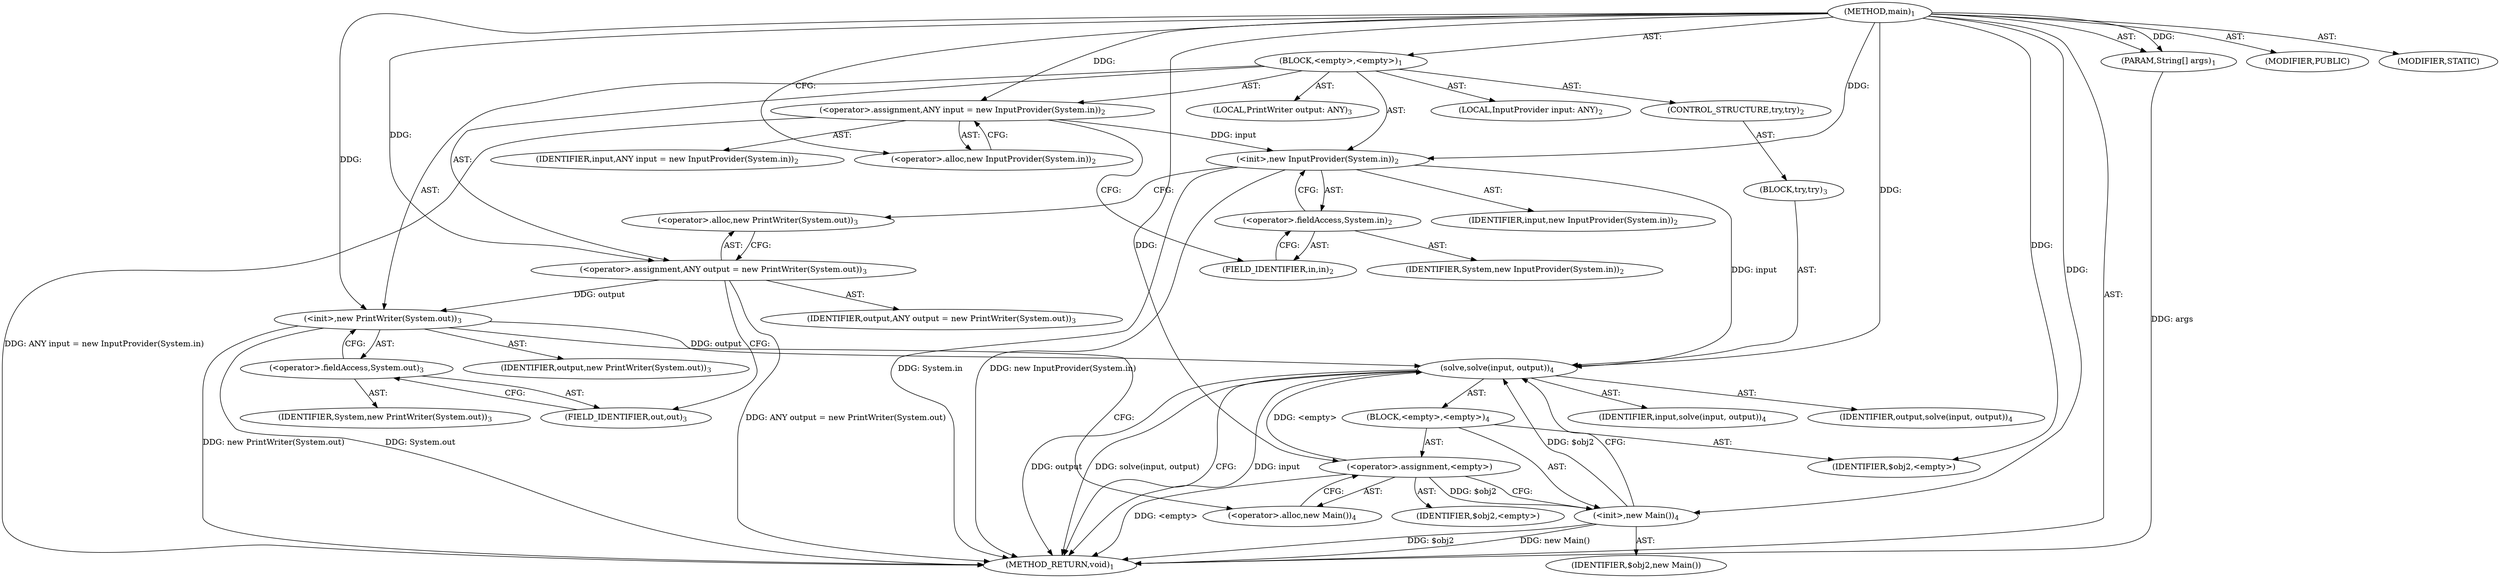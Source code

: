 digraph "main" {  
"21" [label = <(METHOD,main)<SUB>1</SUB>> ]
"22" [label = <(PARAM,String[] args)<SUB>1</SUB>> ]
"23" [label = <(BLOCK,&lt;empty&gt;,&lt;empty&gt;)<SUB>1</SUB>> ]
"4" [label = <(LOCAL,InputProvider input: ANY)<SUB>2</SUB>> ]
"24" [label = <(&lt;operator&gt;.assignment,ANY input = new InputProvider(System.in))<SUB>2</SUB>> ]
"25" [label = <(IDENTIFIER,input,ANY input = new InputProvider(System.in))<SUB>2</SUB>> ]
"26" [label = <(&lt;operator&gt;.alloc,new InputProvider(System.in))<SUB>2</SUB>> ]
"27" [label = <(&lt;init&gt;,new InputProvider(System.in))<SUB>2</SUB>> ]
"3" [label = <(IDENTIFIER,input,new InputProvider(System.in))<SUB>2</SUB>> ]
"28" [label = <(&lt;operator&gt;.fieldAccess,System.in)<SUB>2</SUB>> ]
"29" [label = <(IDENTIFIER,System,new InputProvider(System.in))<SUB>2</SUB>> ]
"30" [label = <(FIELD_IDENTIFIER,in,in)<SUB>2</SUB>> ]
"6" [label = <(LOCAL,PrintWriter output: ANY)<SUB>3</SUB>> ]
"31" [label = <(&lt;operator&gt;.assignment,ANY output = new PrintWriter(System.out))<SUB>3</SUB>> ]
"32" [label = <(IDENTIFIER,output,ANY output = new PrintWriter(System.out))<SUB>3</SUB>> ]
"33" [label = <(&lt;operator&gt;.alloc,new PrintWriter(System.out))<SUB>3</SUB>> ]
"34" [label = <(&lt;init&gt;,new PrintWriter(System.out))<SUB>3</SUB>> ]
"5" [label = <(IDENTIFIER,output,new PrintWriter(System.out))<SUB>3</SUB>> ]
"35" [label = <(&lt;operator&gt;.fieldAccess,System.out)<SUB>3</SUB>> ]
"36" [label = <(IDENTIFIER,System,new PrintWriter(System.out))<SUB>3</SUB>> ]
"37" [label = <(FIELD_IDENTIFIER,out,out)<SUB>3</SUB>> ]
"38" [label = <(CONTROL_STRUCTURE,try,try)<SUB>2</SUB>> ]
"39" [label = <(BLOCK,try,try)<SUB>3</SUB>> ]
"40" [label = <(solve,solve(input, output))<SUB>4</SUB>> ]
"41" [label = <(BLOCK,&lt;empty&gt;,&lt;empty&gt;)<SUB>4</SUB>> ]
"42" [label = <(&lt;operator&gt;.assignment,&lt;empty&gt;)> ]
"43" [label = <(IDENTIFIER,$obj2,&lt;empty&gt;)> ]
"44" [label = <(&lt;operator&gt;.alloc,new Main())<SUB>4</SUB>> ]
"45" [label = <(&lt;init&gt;,new Main())<SUB>4</SUB>> ]
"46" [label = <(IDENTIFIER,$obj2,new Main())> ]
"47" [label = <(IDENTIFIER,$obj2,&lt;empty&gt;)> ]
"48" [label = <(IDENTIFIER,input,solve(input, output))<SUB>4</SUB>> ]
"49" [label = <(IDENTIFIER,output,solve(input, output))<SUB>4</SUB>> ]
"50" [label = <(MODIFIER,PUBLIC)> ]
"51" [label = <(MODIFIER,STATIC)> ]
"52" [label = <(METHOD_RETURN,void)<SUB>1</SUB>> ]
  "21" -> "22"  [ label = "AST: "] 
  "21" -> "23"  [ label = "AST: "] 
  "21" -> "50"  [ label = "AST: "] 
  "21" -> "51"  [ label = "AST: "] 
  "21" -> "52"  [ label = "AST: "] 
  "23" -> "4"  [ label = "AST: "] 
  "23" -> "24"  [ label = "AST: "] 
  "23" -> "27"  [ label = "AST: "] 
  "23" -> "6"  [ label = "AST: "] 
  "23" -> "31"  [ label = "AST: "] 
  "23" -> "34"  [ label = "AST: "] 
  "23" -> "38"  [ label = "AST: "] 
  "24" -> "25"  [ label = "AST: "] 
  "24" -> "26"  [ label = "AST: "] 
  "27" -> "3"  [ label = "AST: "] 
  "27" -> "28"  [ label = "AST: "] 
  "28" -> "29"  [ label = "AST: "] 
  "28" -> "30"  [ label = "AST: "] 
  "31" -> "32"  [ label = "AST: "] 
  "31" -> "33"  [ label = "AST: "] 
  "34" -> "5"  [ label = "AST: "] 
  "34" -> "35"  [ label = "AST: "] 
  "35" -> "36"  [ label = "AST: "] 
  "35" -> "37"  [ label = "AST: "] 
  "38" -> "39"  [ label = "AST: "] 
  "39" -> "40"  [ label = "AST: "] 
  "40" -> "41"  [ label = "AST: "] 
  "40" -> "48"  [ label = "AST: "] 
  "40" -> "49"  [ label = "AST: "] 
  "41" -> "42"  [ label = "AST: "] 
  "41" -> "45"  [ label = "AST: "] 
  "41" -> "47"  [ label = "AST: "] 
  "42" -> "43"  [ label = "AST: "] 
  "42" -> "44"  [ label = "AST: "] 
  "45" -> "46"  [ label = "AST: "] 
  "24" -> "30"  [ label = "CFG: "] 
  "27" -> "33"  [ label = "CFG: "] 
  "31" -> "37"  [ label = "CFG: "] 
  "34" -> "44"  [ label = "CFG: "] 
  "26" -> "24"  [ label = "CFG: "] 
  "28" -> "27"  [ label = "CFG: "] 
  "33" -> "31"  [ label = "CFG: "] 
  "35" -> "34"  [ label = "CFG: "] 
  "30" -> "28"  [ label = "CFG: "] 
  "37" -> "35"  [ label = "CFG: "] 
  "40" -> "52"  [ label = "CFG: "] 
  "42" -> "45"  [ label = "CFG: "] 
  "45" -> "40"  [ label = "CFG: "] 
  "44" -> "42"  [ label = "CFG: "] 
  "21" -> "26"  [ label = "CFG: "] 
  "22" -> "52"  [ label = "DDG: args"] 
  "24" -> "52"  [ label = "DDG: ANY input = new InputProvider(System.in)"] 
  "27" -> "52"  [ label = "DDG: System.in"] 
  "27" -> "52"  [ label = "DDG: new InputProvider(System.in)"] 
  "31" -> "52"  [ label = "DDG: ANY output = new PrintWriter(System.out)"] 
  "34" -> "52"  [ label = "DDG: System.out"] 
  "34" -> "52"  [ label = "DDG: new PrintWriter(System.out)"] 
  "42" -> "52"  [ label = "DDG: &lt;empty&gt;"] 
  "45" -> "52"  [ label = "DDG: $obj2"] 
  "45" -> "52"  [ label = "DDG: new Main()"] 
  "40" -> "52"  [ label = "DDG: input"] 
  "40" -> "52"  [ label = "DDG: output"] 
  "40" -> "52"  [ label = "DDG: solve(input, output)"] 
  "21" -> "22"  [ label = "DDG: "] 
  "21" -> "24"  [ label = "DDG: "] 
  "21" -> "31"  [ label = "DDG: "] 
  "24" -> "27"  [ label = "DDG: input"] 
  "21" -> "27"  [ label = "DDG: "] 
  "31" -> "34"  [ label = "DDG: output"] 
  "21" -> "34"  [ label = "DDG: "] 
  "42" -> "40"  [ label = "DDG: &lt;empty&gt;"] 
  "45" -> "40"  [ label = "DDG: $obj2"] 
  "21" -> "40"  [ label = "DDG: "] 
  "27" -> "40"  [ label = "DDG: input"] 
  "34" -> "40"  [ label = "DDG: output"] 
  "21" -> "42"  [ label = "DDG: "] 
  "21" -> "47"  [ label = "DDG: "] 
  "42" -> "45"  [ label = "DDG: $obj2"] 
  "21" -> "45"  [ label = "DDG: "] 
}

